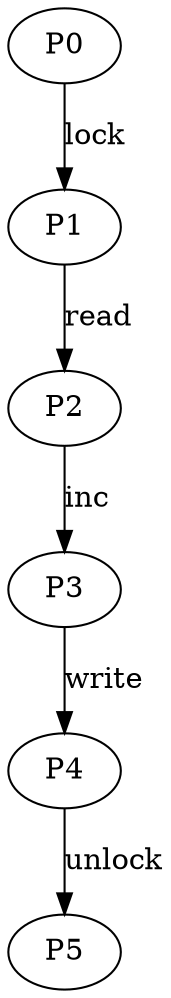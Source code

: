 digraph {
P0;
P1;
P2;
P3;
P4;
P5;
P0 -> P1 [label="lock"];
P1 -> P2 [label="read"];
P2 -> P3 [label="inc"];
P3 -> P4 [label="write"];
P4 -> P5 [label="unlock"];
}
